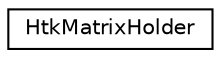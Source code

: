 digraph "Graphical Class Hierarchy"
{
  edge [fontname="Helvetica",fontsize="10",labelfontname="Helvetica",labelfontsize="10"];
  node [fontname="Helvetica",fontsize="10",shape=record];
  rankdir="LR";
  Node0 [label="HtkMatrixHolder",height=0.2,width=0.4,color="black", fillcolor="white", style="filled",URL="$classkaldi_1_1HtkMatrixHolder.html"];
}
